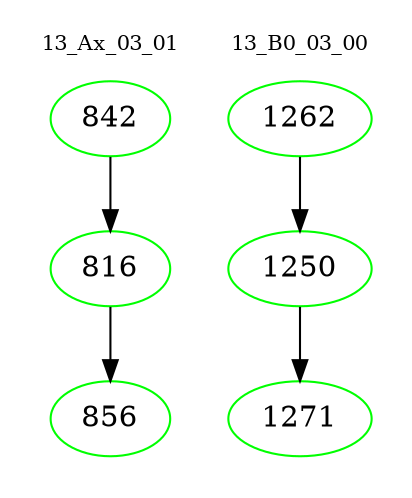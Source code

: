 digraph{
subgraph cluster_0 {
color = white
label = "13_Ax_03_01";
fontsize=10;
T0_842 [label="842", color="green"]
T0_842 -> T0_816 [color="black"]
T0_816 [label="816", color="green"]
T0_816 -> T0_856 [color="black"]
T0_856 [label="856", color="green"]
}
subgraph cluster_1 {
color = white
label = "13_B0_03_00";
fontsize=10;
T1_1262 [label="1262", color="green"]
T1_1262 -> T1_1250 [color="black"]
T1_1250 [label="1250", color="green"]
T1_1250 -> T1_1271 [color="black"]
T1_1271 [label="1271", color="green"]
}
}
